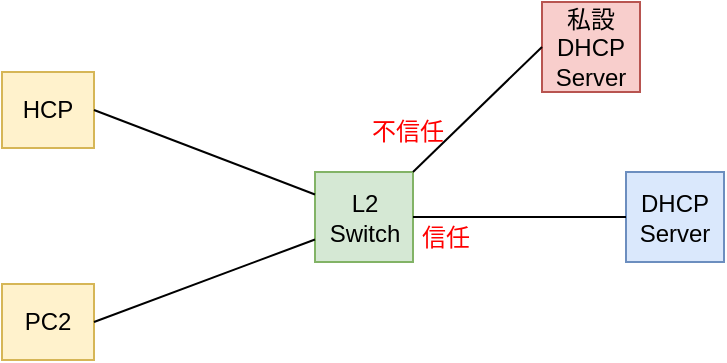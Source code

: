 <mxfile version="12.8.2" type="github"><diagram id="spERDh14osRLKhxwpS4O" name="Page-1"><mxGraphModel dx="786" dy="554" grid="0" gridSize="10" guides="1" tooltips="1" connect="1" arrows="1" fold="1" page="1" pageScale="1" pageWidth="827" pageHeight="1169" math="0" shadow="0"><root><mxCell id="0"/><mxCell id="1" parent="0"/><mxCell id="PtvLWnTzOvHfs0sn-3eO-2" value="HCP" style="rounded=0;whiteSpace=wrap;html=1;fillColor=#fff2cc;strokeColor=#d6b656;" vertex="1" parent="1"><mxGeometry x="172" y="252" width="46" height="38" as="geometry"/></mxCell><mxCell id="PtvLWnTzOvHfs0sn-3eO-3" value="PC2" style="rounded=0;whiteSpace=wrap;html=1;fillColor=#fff2cc;strokeColor=#d6b656;" vertex="1" parent="1"><mxGeometry x="172" y="358" width="46" height="38" as="geometry"/></mxCell><mxCell id="PtvLWnTzOvHfs0sn-3eO-4" value="L2&lt;br&gt;Switch" style="rounded=0;whiteSpace=wrap;html=1;fillColor=#d5e8d4;strokeColor=#82b366;" vertex="1" parent="1"><mxGeometry x="328.5" y="302" width="49" height="45" as="geometry"/></mxCell><mxCell id="PtvLWnTzOvHfs0sn-3eO-5" value="私設&lt;br&gt;DHCP Server" style="rounded=0;whiteSpace=wrap;html=1;fillColor=#f8cecc;strokeColor=#b85450;" vertex="1" parent="1"><mxGeometry x="442" y="217" width="49" height="45" as="geometry"/></mxCell><mxCell id="PtvLWnTzOvHfs0sn-3eO-6" value="DHCP Server" style="rounded=0;whiteSpace=wrap;html=1;fillColor=#dae8fc;strokeColor=#6c8ebf;" vertex="1" parent="1"><mxGeometry x="484" y="302" width="49" height="45" as="geometry"/></mxCell><mxCell id="PtvLWnTzOvHfs0sn-3eO-7" value="" style="endArrow=none;html=1;exitX=0;exitY=0.25;exitDx=0;exitDy=0;entryX=1;entryY=0.5;entryDx=0;entryDy=0;" edge="1" parent="1" source="PtvLWnTzOvHfs0sn-3eO-4" target="PtvLWnTzOvHfs0sn-3eO-2"><mxGeometry width="50" height="50" relative="1" as="geometry"><mxPoint x="496" y="234" as="sourcePoint"/><mxPoint x="546" y="184" as="targetPoint"/></mxGeometry></mxCell><mxCell id="PtvLWnTzOvHfs0sn-3eO-8" value="" style="endArrow=none;html=1;exitX=0;exitY=0.75;exitDx=0;exitDy=0;entryX=1;entryY=0.5;entryDx=0;entryDy=0;" edge="1" parent="1" source="PtvLWnTzOvHfs0sn-3eO-4" target="PtvLWnTzOvHfs0sn-3eO-3"><mxGeometry width="50" height="50" relative="1" as="geometry"><mxPoint x="338.5" y="323.25" as="sourcePoint"/><mxPoint x="228" y="281" as="targetPoint"/></mxGeometry></mxCell><mxCell id="PtvLWnTzOvHfs0sn-3eO-9" value="" style="endArrow=none;html=1;exitX=1;exitY=0;exitDx=0;exitDy=0;entryX=0;entryY=0.5;entryDx=0;entryDy=0;" edge="1" parent="1" source="PtvLWnTzOvHfs0sn-3eO-4" target="PtvLWnTzOvHfs0sn-3eO-5"><mxGeometry width="50" height="50" relative="1" as="geometry"><mxPoint x="348.5" y="333.25" as="sourcePoint"/><mxPoint x="238" y="291" as="targetPoint"/></mxGeometry></mxCell><mxCell id="PtvLWnTzOvHfs0sn-3eO-10" value="" style="endArrow=none;html=1;exitX=0;exitY=0.5;exitDx=0;exitDy=0;entryX=1;entryY=0.5;entryDx=0;entryDy=0;" edge="1" parent="1" source="PtvLWnTzOvHfs0sn-3eO-6" target="PtvLWnTzOvHfs0sn-3eO-4"><mxGeometry width="50" height="50" relative="1" as="geometry"><mxPoint x="358.5" y="343.25" as="sourcePoint"/><mxPoint x="248" y="301" as="targetPoint"/></mxGeometry></mxCell><mxCell id="PtvLWnTzOvHfs0sn-3eO-11" value="&lt;font color=&quot;#FF0000&quot;&gt;信任&lt;/font&gt;" style="text;html=1;strokeColor=none;fillColor=none;align=center;verticalAlign=middle;whiteSpace=wrap;rounded=0;" vertex="1" parent="1"><mxGeometry x="374" y="325" width="40" height="20" as="geometry"/></mxCell><mxCell id="PtvLWnTzOvHfs0sn-3eO-12" value="&lt;font color=&quot;#FF0000&quot;&gt;不信任&lt;/font&gt;" style="text;html=1;strokeColor=none;fillColor=none;align=center;verticalAlign=middle;whiteSpace=wrap;rounded=0;" vertex="1" parent="1"><mxGeometry x="355" y="272" width="40" height="20" as="geometry"/></mxCell></root></mxGraphModel></diagram></mxfile>